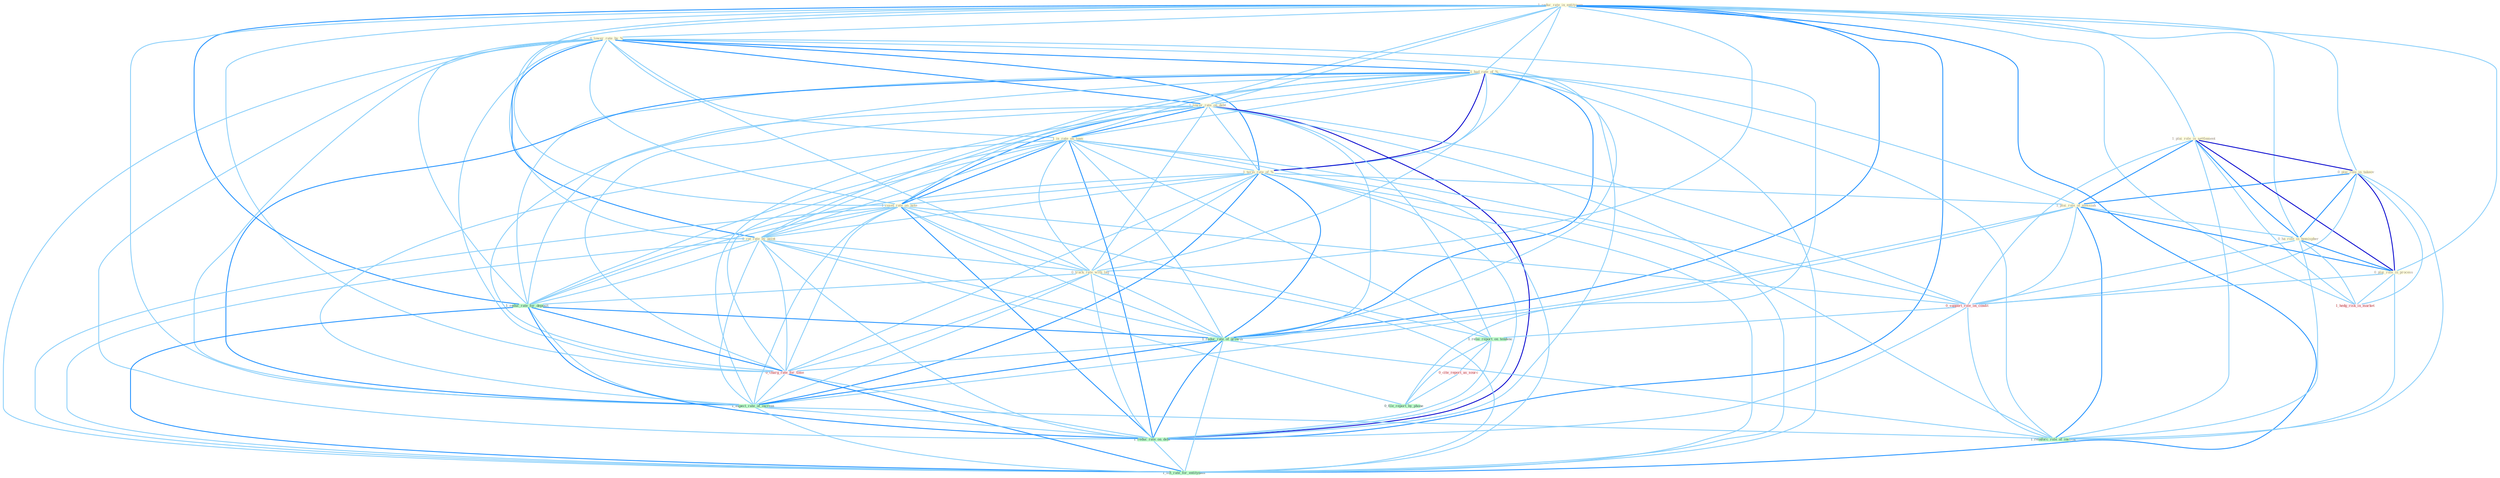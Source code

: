 Graph G{ 
    node
    [shape=polygon,style=filled,width=.5,height=.06,color="#BDFCC9",fixedsize=true,fontsize=4,
    fontcolor="#2f4f4f"];
    {node
    [color="#ffffe0", fontcolor="#8b7d6b"] "1_reduc_rate_in_entitynam " "0_lower_rate_by_% " "1_had_rate_of_% " "1_lower_rate_on_debt " "1_is_rate_on_loan " "1_term_rate_of_% " "1_plai_role_in_settlement " "0_plai_role_in_takeov " "1_reset_rate_on_note " "1_plai_role_of_messiah " "0_cut_rate_by_point " "0_ha_role_in_hemispher " "0_track_rate_with_lag " "0_plai_role_in_process "}
{node [color="#fff0f5", fontcolor="#b22222"] "0_support_role_on_condit " "0_cite_report_as_sourc " "0_charg_rate_for_time " "1_hedg_risk_in_market "}
edge [color="#B0E2FF"];

	"1_reduc_rate_in_entitynam " -- "0_lower_rate_by_% " [w="1", color="#87cefa" ];
	"1_reduc_rate_in_entitynam " -- "1_had_rate_of_% " [w="1", color="#87cefa" ];
	"1_reduc_rate_in_entitynam " -- "1_lower_rate_on_debt " [w="1", color="#87cefa" ];
	"1_reduc_rate_in_entitynam " -- "1_is_rate_on_loan " [w="1", color="#87cefa" ];
	"1_reduc_rate_in_entitynam " -- "1_term_rate_of_% " [w="1", color="#87cefa" ];
	"1_reduc_rate_in_entitynam " -- "1_plai_role_in_settlement " [w="1", color="#87cefa" ];
	"1_reduc_rate_in_entitynam " -- "0_plai_role_in_takeov " [w="1", color="#87cefa" ];
	"1_reduc_rate_in_entitynam " -- "1_reset_rate_on_note " [w="1", color="#87cefa" ];
	"1_reduc_rate_in_entitynam " -- "0_cut_rate_by_point " [w="1", color="#87cefa" ];
	"1_reduc_rate_in_entitynam " -- "0_ha_role_in_hemispher " [w="1", color="#87cefa" ];
	"1_reduc_rate_in_entitynam " -- "0_track_rate_with_lag " [w="1", color="#87cefa" ];
	"1_reduc_rate_in_entitynam " -- "0_plai_role_in_process " [w="1", color="#87cefa" ];
	"1_reduc_rate_in_entitynam " -- "1_reduc_rate_for_deposit " [w="2", color="#1e90ff" , len=0.8];
	"1_reduc_rate_in_entitynam " -- "1_reduc_rate_of_growth " [w="2", color="#1e90ff" , len=0.8];
	"1_reduc_rate_in_entitynam " -- "0_charg_rate_for_time " [w="1", color="#87cefa" ];
	"1_reduc_rate_in_entitynam " -- "1_expect_rate_of_increas " [w="1", color="#87cefa" ];
	"1_reduc_rate_in_entitynam " -- "1_reduc_rate_on_debt " [w="2", color="#1e90ff" , len=0.8];
	"1_reduc_rate_in_entitynam " -- "1_lift_rate_for_entitynam " [w="2", color="#1e90ff" , len=0.8];
	"1_reduc_rate_in_entitynam " -- "1_hedg_risk_in_market " [w="1", color="#87cefa" ];
	"0_lower_rate_by_% " -- "1_had_rate_of_% " [w="2", color="#1e90ff" , len=0.8];
	"0_lower_rate_by_% " -- "1_lower_rate_on_debt " [w="2", color="#1e90ff" , len=0.8];
	"0_lower_rate_by_% " -- "1_is_rate_on_loan " [w="1", color="#87cefa" ];
	"0_lower_rate_by_% " -- "1_term_rate_of_% " [w="2", color="#1e90ff" , len=0.8];
	"0_lower_rate_by_% " -- "1_reset_rate_on_note " [w="1", color="#87cefa" ];
	"0_lower_rate_by_% " -- "0_cut_rate_by_point " [w="2", color="#1e90ff" , len=0.8];
	"0_lower_rate_by_% " -- "0_track_rate_with_lag " [w="1", color="#87cefa" ];
	"0_lower_rate_by_% " -- "1_reduc_rate_for_deposit " [w="1", color="#87cefa" ];
	"0_lower_rate_by_% " -- "1_reduc_rate_of_growth " [w="1", color="#87cefa" ];
	"0_lower_rate_by_% " -- "0_file_report_by_phone " [w="1", color="#87cefa" ];
	"0_lower_rate_by_% " -- "0_charg_rate_for_time " [w="1", color="#87cefa" ];
	"0_lower_rate_by_% " -- "1_expect_rate_of_increas " [w="1", color="#87cefa" ];
	"0_lower_rate_by_% " -- "1_reduc_rate_on_debt " [w="1", color="#87cefa" ];
	"0_lower_rate_by_% " -- "1_lift_rate_for_entitynam " [w="1", color="#87cefa" ];
	"1_had_rate_of_% " -- "1_lower_rate_on_debt " [w="1", color="#87cefa" ];
	"1_had_rate_of_% " -- "1_is_rate_on_loan " [w="1", color="#87cefa" ];
	"1_had_rate_of_% " -- "1_term_rate_of_% " [w="3", color="#0000cd" , len=0.6];
	"1_had_rate_of_% " -- "1_reset_rate_on_note " [w="1", color="#87cefa" ];
	"1_had_rate_of_% " -- "1_plai_role_of_messiah " [w="1", color="#87cefa" ];
	"1_had_rate_of_% " -- "0_cut_rate_by_point " [w="1", color="#87cefa" ];
	"1_had_rate_of_% " -- "0_track_rate_with_lag " [w="1", color="#87cefa" ];
	"1_had_rate_of_% " -- "1_reduc_rate_for_deposit " [w="1", color="#87cefa" ];
	"1_had_rate_of_% " -- "1_reduc_rate_of_growth " [w="2", color="#1e90ff" , len=0.8];
	"1_had_rate_of_% " -- "0_charg_rate_for_time " [w="1", color="#87cefa" ];
	"1_had_rate_of_% " -- "1_expect_rate_of_increas " [w="2", color="#1e90ff" , len=0.8];
	"1_had_rate_of_% " -- "1_reduc_rate_on_debt " [w="1", color="#87cefa" ];
	"1_had_rate_of_% " -- "1_reinforc_role_of_institut " [w="1", color="#87cefa" ];
	"1_had_rate_of_% " -- "1_lift_rate_for_entitynam " [w="1", color="#87cefa" ];
	"1_lower_rate_on_debt " -- "1_is_rate_on_loan " [w="2", color="#1e90ff" , len=0.8];
	"1_lower_rate_on_debt " -- "1_term_rate_of_% " [w="1", color="#87cefa" ];
	"1_lower_rate_on_debt " -- "1_reset_rate_on_note " [w="2", color="#1e90ff" , len=0.8];
	"1_lower_rate_on_debt " -- "0_cut_rate_by_point " [w="1", color="#87cefa" ];
	"1_lower_rate_on_debt " -- "0_track_rate_with_lag " [w="1", color="#87cefa" ];
	"1_lower_rate_on_debt " -- "1_reduc_rate_for_deposit " [w="1", color="#87cefa" ];
	"1_lower_rate_on_debt " -- "0_support_role_on_condit " [w="1", color="#87cefa" ];
	"1_lower_rate_on_debt " -- "1_relai_report_on_tendenc " [w="1", color="#87cefa" ];
	"1_lower_rate_on_debt " -- "1_reduc_rate_of_growth " [w="1", color="#87cefa" ];
	"1_lower_rate_on_debt " -- "0_charg_rate_for_time " [w="1", color="#87cefa" ];
	"1_lower_rate_on_debt " -- "1_expect_rate_of_increas " [w="1", color="#87cefa" ];
	"1_lower_rate_on_debt " -- "1_reduc_rate_on_debt " [w="3", color="#0000cd" , len=0.6];
	"1_lower_rate_on_debt " -- "1_lift_rate_for_entitynam " [w="1", color="#87cefa" ];
	"1_is_rate_on_loan " -- "1_term_rate_of_% " [w="1", color="#87cefa" ];
	"1_is_rate_on_loan " -- "1_reset_rate_on_note " [w="2", color="#1e90ff" , len=0.8];
	"1_is_rate_on_loan " -- "0_cut_rate_by_point " [w="1", color="#87cefa" ];
	"1_is_rate_on_loan " -- "0_track_rate_with_lag " [w="1", color="#87cefa" ];
	"1_is_rate_on_loan " -- "1_reduc_rate_for_deposit " [w="1", color="#87cefa" ];
	"1_is_rate_on_loan " -- "0_support_role_on_condit " [w="1", color="#87cefa" ];
	"1_is_rate_on_loan " -- "1_relai_report_on_tendenc " [w="1", color="#87cefa" ];
	"1_is_rate_on_loan " -- "1_reduc_rate_of_growth " [w="1", color="#87cefa" ];
	"1_is_rate_on_loan " -- "0_charg_rate_for_time " [w="1", color="#87cefa" ];
	"1_is_rate_on_loan " -- "1_expect_rate_of_increas " [w="1", color="#87cefa" ];
	"1_is_rate_on_loan " -- "1_reduc_rate_on_debt " [w="2", color="#1e90ff" , len=0.8];
	"1_is_rate_on_loan " -- "1_lift_rate_for_entitynam " [w="1", color="#87cefa" ];
	"1_term_rate_of_% " -- "1_reset_rate_on_note " [w="1", color="#87cefa" ];
	"1_term_rate_of_% " -- "1_plai_role_of_messiah " [w="1", color="#87cefa" ];
	"1_term_rate_of_% " -- "0_cut_rate_by_point " [w="1", color="#87cefa" ];
	"1_term_rate_of_% " -- "0_track_rate_with_lag " [w="1", color="#87cefa" ];
	"1_term_rate_of_% " -- "1_reduc_rate_for_deposit " [w="1", color="#87cefa" ];
	"1_term_rate_of_% " -- "1_reduc_rate_of_growth " [w="2", color="#1e90ff" , len=0.8];
	"1_term_rate_of_% " -- "0_charg_rate_for_time " [w="1", color="#87cefa" ];
	"1_term_rate_of_% " -- "1_expect_rate_of_increas " [w="2", color="#1e90ff" , len=0.8];
	"1_term_rate_of_% " -- "1_reduc_rate_on_debt " [w="1", color="#87cefa" ];
	"1_term_rate_of_% " -- "1_reinforc_role_of_institut " [w="1", color="#87cefa" ];
	"1_term_rate_of_% " -- "1_lift_rate_for_entitynam " [w="1", color="#87cefa" ];
	"1_plai_role_in_settlement " -- "0_plai_role_in_takeov " [w="3", color="#0000cd" , len=0.6];
	"1_plai_role_in_settlement " -- "1_plai_role_of_messiah " [w="2", color="#1e90ff" , len=0.8];
	"1_plai_role_in_settlement " -- "0_ha_role_in_hemispher " [w="2", color="#1e90ff" , len=0.8];
	"1_plai_role_in_settlement " -- "0_plai_role_in_process " [w="3", color="#0000cd" , len=0.6];
	"1_plai_role_in_settlement " -- "0_support_role_on_condit " [w="1", color="#87cefa" ];
	"1_plai_role_in_settlement " -- "1_reinforc_role_of_institut " [w="1", color="#87cefa" ];
	"1_plai_role_in_settlement " -- "1_hedg_risk_in_market " [w="1", color="#87cefa" ];
	"0_plai_role_in_takeov " -- "1_plai_role_of_messiah " [w="2", color="#1e90ff" , len=0.8];
	"0_plai_role_in_takeov " -- "0_ha_role_in_hemispher " [w="2", color="#1e90ff" , len=0.8];
	"0_plai_role_in_takeov " -- "0_plai_role_in_process " [w="3", color="#0000cd" , len=0.6];
	"0_plai_role_in_takeov " -- "0_support_role_on_condit " [w="1", color="#87cefa" ];
	"0_plai_role_in_takeov " -- "1_reinforc_role_of_institut " [w="1", color="#87cefa" ];
	"0_plai_role_in_takeov " -- "1_hedg_risk_in_market " [w="1", color="#87cefa" ];
	"1_reset_rate_on_note " -- "0_cut_rate_by_point " [w="1", color="#87cefa" ];
	"1_reset_rate_on_note " -- "0_track_rate_with_lag " [w="1", color="#87cefa" ];
	"1_reset_rate_on_note " -- "1_reduc_rate_for_deposit " [w="1", color="#87cefa" ];
	"1_reset_rate_on_note " -- "0_support_role_on_condit " [w="1", color="#87cefa" ];
	"1_reset_rate_on_note " -- "1_relai_report_on_tendenc " [w="1", color="#87cefa" ];
	"1_reset_rate_on_note " -- "1_reduc_rate_of_growth " [w="1", color="#87cefa" ];
	"1_reset_rate_on_note " -- "0_charg_rate_for_time " [w="1", color="#87cefa" ];
	"1_reset_rate_on_note " -- "1_expect_rate_of_increas " [w="1", color="#87cefa" ];
	"1_reset_rate_on_note " -- "1_reduc_rate_on_debt " [w="2", color="#1e90ff" , len=0.8];
	"1_reset_rate_on_note " -- "1_lift_rate_for_entitynam " [w="1", color="#87cefa" ];
	"1_plai_role_of_messiah " -- "0_ha_role_in_hemispher " [w="1", color="#87cefa" ];
	"1_plai_role_of_messiah " -- "0_plai_role_in_process " [w="2", color="#1e90ff" , len=0.8];
	"1_plai_role_of_messiah " -- "0_support_role_on_condit " [w="1", color="#87cefa" ];
	"1_plai_role_of_messiah " -- "1_reduc_rate_of_growth " [w="1", color="#87cefa" ];
	"1_plai_role_of_messiah " -- "1_expect_rate_of_increas " [w="1", color="#87cefa" ];
	"1_plai_role_of_messiah " -- "1_reinforc_role_of_institut " [w="2", color="#1e90ff" , len=0.8];
	"0_cut_rate_by_point " -- "0_track_rate_with_lag " [w="1", color="#87cefa" ];
	"0_cut_rate_by_point " -- "1_reduc_rate_for_deposit " [w="1", color="#87cefa" ];
	"0_cut_rate_by_point " -- "1_reduc_rate_of_growth " [w="1", color="#87cefa" ];
	"0_cut_rate_by_point " -- "0_file_report_by_phone " [w="1", color="#87cefa" ];
	"0_cut_rate_by_point " -- "0_charg_rate_for_time " [w="1", color="#87cefa" ];
	"0_cut_rate_by_point " -- "1_expect_rate_of_increas " [w="1", color="#87cefa" ];
	"0_cut_rate_by_point " -- "1_reduc_rate_on_debt " [w="1", color="#87cefa" ];
	"0_cut_rate_by_point " -- "1_lift_rate_for_entitynam " [w="1", color="#87cefa" ];
	"0_ha_role_in_hemispher " -- "0_plai_role_in_process " [w="2", color="#1e90ff" , len=0.8];
	"0_ha_role_in_hemispher " -- "0_support_role_on_condit " [w="1", color="#87cefa" ];
	"0_ha_role_in_hemispher " -- "1_reinforc_role_of_institut " [w="1", color="#87cefa" ];
	"0_ha_role_in_hemispher " -- "1_hedg_risk_in_market " [w="1", color="#87cefa" ];
	"0_track_rate_with_lag " -- "1_reduc_rate_for_deposit " [w="1", color="#87cefa" ];
	"0_track_rate_with_lag " -- "1_reduc_rate_of_growth " [w="1", color="#87cefa" ];
	"0_track_rate_with_lag " -- "0_charg_rate_for_time " [w="1", color="#87cefa" ];
	"0_track_rate_with_lag " -- "1_expect_rate_of_increas " [w="1", color="#87cefa" ];
	"0_track_rate_with_lag " -- "1_reduc_rate_on_debt " [w="1", color="#87cefa" ];
	"0_track_rate_with_lag " -- "1_lift_rate_for_entitynam " [w="1", color="#87cefa" ];
	"0_plai_role_in_process " -- "0_support_role_on_condit " [w="1", color="#87cefa" ];
	"0_plai_role_in_process " -- "1_reinforc_role_of_institut " [w="1", color="#87cefa" ];
	"0_plai_role_in_process " -- "1_hedg_risk_in_market " [w="1", color="#87cefa" ];
	"1_reduc_rate_for_deposit " -- "1_reduc_rate_of_growth " [w="2", color="#1e90ff" , len=0.8];
	"1_reduc_rate_for_deposit " -- "0_charg_rate_for_time " [w="2", color="#1e90ff" , len=0.8];
	"1_reduc_rate_for_deposit " -- "1_expect_rate_of_increas " [w="1", color="#87cefa" ];
	"1_reduc_rate_for_deposit " -- "1_reduc_rate_on_debt " [w="2", color="#1e90ff" , len=0.8];
	"1_reduc_rate_for_deposit " -- "1_lift_rate_for_entitynam " [w="2", color="#1e90ff" , len=0.8];
	"0_support_role_on_condit " -- "1_relai_report_on_tendenc " [w="1", color="#87cefa" ];
	"0_support_role_on_condit " -- "1_reduc_rate_on_debt " [w="1", color="#87cefa" ];
	"0_support_role_on_condit " -- "1_reinforc_role_of_institut " [w="1", color="#87cefa" ];
	"1_relai_report_on_tendenc " -- "0_cite_report_as_sourc " [w="1", color="#87cefa" ];
	"1_relai_report_on_tendenc " -- "0_file_report_by_phone " [w="1", color="#87cefa" ];
	"1_relai_report_on_tendenc " -- "1_reduc_rate_on_debt " [w="1", color="#87cefa" ];
	"0_cite_report_as_sourc " -- "0_file_report_by_phone " [w="1", color="#87cefa" ];
	"1_reduc_rate_of_growth " -- "0_charg_rate_for_time " [w="1", color="#87cefa" ];
	"1_reduc_rate_of_growth " -- "1_expect_rate_of_increas " [w="2", color="#1e90ff" , len=0.8];
	"1_reduc_rate_of_growth " -- "1_reduc_rate_on_debt " [w="2", color="#1e90ff" , len=0.8];
	"1_reduc_rate_of_growth " -- "1_reinforc_role_of_institut " [w="1", color="#87cefa" ];
	"1_reduc_rate_of_growth " -- "1_lift_rate_for_entitynam " [w="1", color="#87cefa" ];
	"0_charg_rate_for_time " -- "1_expect_rate_of_increas " [w="1", color="#87cefa" ];
	"0_charg_rate_for_time " -- "1_reduc_rate_on_debt " [w="1", color="#87cefa" ];
	"0_charg_rate_for_time " -- "1_lift_rate_for_entitynam " [w="2", color="#1e90ff" , len=0.8];
	"1_expect_rate_of_increas " -- "1_reduc_rate_on_debt " [w="1", color="#87cefa" ];
	"1_expect_rate_of_increas " -- "1_reinforc_role_of_institut " [w="1", color="#87cefa" ];
	"1_expect_rate_of_increas " -- "1_lift_rate_for_entitynam " [w="1", color="#87cefa" ];
	"1_reduc_rate_on_debt " -- "1_lift_rate_for_entitynam " [w="1", color="#87cefa" ];
}